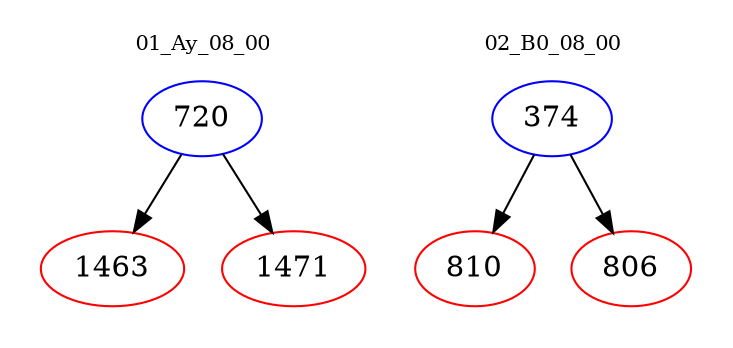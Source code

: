 digraph{
subgraph cluster_0 {
color = white
label = "01_Ay_08_00";
fontsize=10;
T0_720 [label="720", color="blue"]
T0_720 -> T0_1463 [color="black"]
T0_1463 [label="1463", color="red"]
T0_720 -> T0_1471 [color="black"]
T0_1471 [label="1471", color="red"]
}
subgraph cluster_1 {
color = white
label = "02_B0_08_00";
fontsize=10;
T1_374 [label="374", color="blue"]
T1_374 -> T1_810 [color="black"]
T1_810 [label="810", color="red"]
T1_374 -> T1_806 [color="black"]
T1_806 [label="806", color="red"]
}
}
